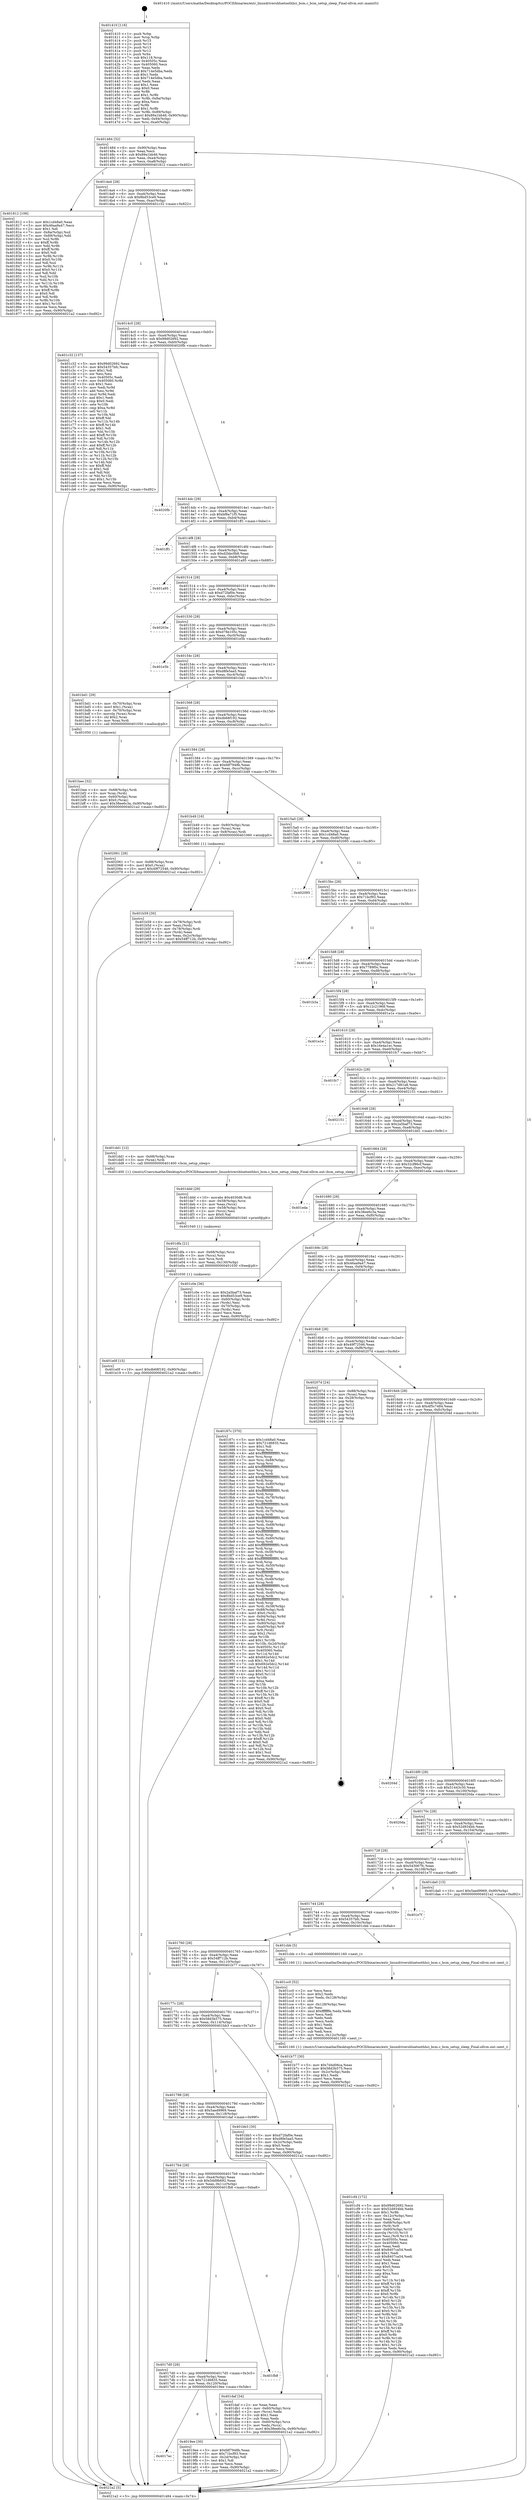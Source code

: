 digraph "0x401410" {
  label = "0x401410 (/mnt/c/Users/mathe/Desktop/tcc/POCII/binaries/extr_linuxdriversbluetoothhci_bcm.c_bcm_setup_sleep_Final-ollvm.out::main(0))"
  labelloc = "t"
  node[shape=record]

  Entry [label="",width=0.3,height=0.3,shape=circle,fillcolor=black,style=filled]
  "0x401484" [label="{
     0x401484 [32]\l
     | [instrs]\l
     &nbsp;&nbsp;0x401484 \<+6\>: mov -0x90(%rbp),%eax\l
     &nbsp;&nbsp;0x40148a \<+2\>: mov %eax,%ecx\l
     &nbsp;&nbsp;0x40148c \<+6\>: sub $0x89a1bb46,%ecx\l
     &nbsp;&nbsp;0x401492 \<+6\>: mov %eax,-0xa4(%rbp)\l
     &nbsp;&nbsp;0x401498 \<+6\>: mov %ecx,-0xa8(%rbp)\l
     &nbsp;&nbsp;0x40149e \<+6\>: je 0000000000401812 \<main+0x402\>\l
  }"]
  "0x401812" [label="{
     0x401812 [106]\l
     | [instrs]\l
     &nbsp;&nbsp;0x401812 \<+5\>: mov $0x1cd48a0,%eax\l
     &nbsp;&nbsp;0x401817 \<+5\>: mov $0x46aa9a47,%ecx\l
     &nbsp;&nbsp;0x40181c \<+2\>: mov $0x1,%dl\l
     &nbsp;&nbsp;0x40181e \<+7\>: mov -0x8a(%rbp),%sil\l
     &nbsp;&nbsp;0x401825 \<+7\>: mov -0x89(%rbp),%dil\l
     &nbsp;&nbsp;0x40182c \<+3\>: mov %sil,%r8b\l
     &nbsp;&nbsp;0x40182f \<+4\>: xor $0xff,%r8b\l
     &nbsp;&nbsp;0x401833 \<+3\>: mov %dil,%r9b\l
     &nbsp;&nbsp;0x401836 \<+4\>: xor $0xff,%r9b\l
     &nbsp;&nbsp;0x40183a \<+3\>: xor $0x0,%dl\l
     &nbsp;&nbsp;0x40183d \<+3\>: mov %r8b,%r10b\l
     &nbsp;&nbsp;0x401840 \<+4\>: and $0x0,%r10b\l
     &nbsp;&nbsp;0x401844 \<+3\>: and %dl,%sil\l
     &nbsp;&nbsp;0x401847 \<+3\>: mov %r9b,%r11b\l
     &nbsp;&nbsp;0x40184a \<+4\>: and $0x0,%r11b\l
     &nbsp;&nbsp;0x40184e \<+3\>: and %dl,%dil\l
     &nbsp;&nbsp;0x401851 \<+3\>: or %sil,%r10b\l
     &nbsp;&nbsp;0x401854 \<+3\>: or %dil,%r11b\l
     &nbsp;&nbsp;0x401857 \<+3\>: xor %r11b,%r10b\l
     &nbsp;&nbsp;0x40185a \<+3\>: or %r9b,%r8b\l
     &nbsp;&nbsp;0x40185d \<+4\>: xor $0xff,%r8b\l
     &nbsp;&nbsp;0x401861 \<+3\>: or $0x0,%dl\l
     &nbsp;&nbsp;0x401864 \<+3\>: and %dl,%r8b\l
     &nbsp;&nbsp;0x401867 \<+3\>: or %r8b,%r10b\l
     &nbsp;&nbsp;0x40186a \<+4\>: test $0x1,%r10b\l
     &nbsp;&nbsp;0x40186e \<+3\>: cmovne %ecx,%eax\l
     &nbsp;&nbsp;0x401871 \<+6\>: mov %eax,-0x90(%rbp)\l
     &nbsp;&nbsp;0x401877 \<+5\>: jmp 00000000004021a2 \<main+0xd92\>\l
  }"]
  "0x4014a4" [label="{
     0x4014a4 [28]\l
     | [instrs]\l
     &nbsp;&nbsp;0x4014a4 \<+5\>: jmp 00000000004014a9 \<main+0x99\>\l
     &nbsp;&nbsp;0x4014a9 \<+6\>: mov -0xa4(%rbp),%eax\l
     &nbsp;&nbsp;0x4014af \<+5\>: sub $0x8bd53ce9,%eax\l
     &nbsp;&nbsp;0x4014b4 \<+6\>: mov %eax,-0xac(%rbp)\l
     &nbsp;&nbsp;0x4014ba \<+6\>: je 0000000000401c32 \<main+0x822\>\l
  }"]
  "0x4021a2" [label="{
     0x4021a2 [5]\l
     | [instrs]\l
     &nbsp;&nbsp;0x4021a2 \<+5\>: jmp 0000000000401484 \<main+0x74\>\l
  }"]
  "0x401410" [label="{
     0x401410 [116]\l
     | [instrs]\l
     &nbsp;&nbsp;0x401410 \<+1\>: push %rbp\l
     &nbsp;&nbsp;0x401411 \<+3\>: mov %rsp,%rbp\l
     &nbsp;&nbsp;0x401414 \<+2\>: push %r15\l
     &nbsp;&nbsp;0x401416 \<+2\>: push %r14\l
     &nbsp;&nbsp;0x401418 \<+2\>: push %r13\l
     &nbsp;&nbsp;0x40141a \<+2\>: push %r12\l
     &nbsp;&nbsp;0x40141c \<+1\>: push %rbx\l
     &nbsp;&nbsp;0x40141d \<+7\>: sub $0x118,%rsp\l
     &nbsp;&nbsp;0x401424 \<+7\>: mov 0x40505c,%eax\l
     &nbsp;&nbsp;0x40142b \<+7\>: mov 0x405060,%ecx\l
     &nbsp;&nbsp;0x401432 \<+2\>: mov %eax,%edx\l
     &nbsp;&nbsp;0x401434 \<+6\>: add $0x714e5dba,%edx\l
     &nbsp;&nbsp;0x40143a \<+3\>: sub $0x1,%edx\l
     &nbsp;&nbsp;0x40143d \<+6\>: sub $0x714e5dba,%edx\l
     &nbsp;&nbsp;0x401443 \<+3\>: imul %edx,%eax\l
     &nbsp;&nbsp;0x401446 \<+3\>: and $0x1,%eax\l
     &nbsp;&nbsp;0x401449 \<+3\>: cmp $0x0,%eax\l
     &nbsp;&nbsp;0x40144c \<+4\>: sete %r8b\l
     &nbsp;&nbsp;0x401450 \<+4\>: and $0x1,%r8b\l
     &nbsp;&nbsp;0x401454 \<+7\>: mov %r8b,-0x8a(%rbp)\l
     &nbsp;&nbsp;0x40145b \<+3\>: cmp $0xa,%ecx\l
     &nbsp;&nbsp;0x40145e \<+4\>: setl %r8b\l
     &nbsp;&nbsp;0x401462 \<+4\>: and $0x1,%r8b\l
     &nbsp;&nbsp;0x401466 \<+7\>: mov %r8b,-0x89(%rbp)\l
     &nbsp;&nbsp;0x40146d \<+10\>: movl $0x89a1bb46,-0x90(%rbp)\l
     &nbsp;&nbsp;0x401477 \<+6\>: mov %edi,-0x94(%rbp)\l
     &nbsp;&nbsp;0x40147d \<+7\>: mov %rsi,-0xa0(%rbp)\l
  }"]
  Exit [label="",width=0.3,height=0.3,shape=circle,fillcolor=black,style=filled,peripheries=2]
  "0x401c32" [label="{
     0x401c32 [137]\l
     | [instrs]\l
     &nbsp;&nbsp;0x401c32 \<+5\>: mov $0x99d02692,%eax\l
     &nbsp;&nbsp;0x401c37 \<+5\>: mov $0x54357bfc,%ecx\l
     &nbsp;&nbsp;0x401c3c \<+2\>: mov $0x1,%dl\l
     &nbsp;&nbsp;0x401c3e \<+2\>: xor %esi,%esi\l
     &nbsp;&nbsp;0x401c40 \<+7\>: mov 0x40505c,%edi\l
     &nbsp;&nbsp;0x401c47 \<+8\>: mov 0x405060,%r8d\l
     &nbsp;&nbsp;0x401c4f \<+3\>: sub $0x1,%esi\l
     &nbsp;&nbsp;0x401c52 \<+3\>: mov %edi,%r9d\l
     &nbsp;&nbsp;0x401c55 \<+3\>: add %esi,%r9d\l
     &nbsp;&nbsp;0x401c58 \<+4\>: imul %r9d,%edi\l
     &nbsp;&nbsp;0x401c5c \<+3\>: and $0x1,%edi\l
     &nbsp;&nbsp;0x401c5f \<+3\>: cmp $0x0,%edi\l
     &nbsp;&nbsp;0x401c62 \<+4\>: sete %r10b\l
     &nbsp;&nbsp;0x401c66 \<+4\>: cmp $0xa,%r8d\l
     &nbsp;&nbsp;0x401c6a \<+4\>: setl %r11b\l
     &nbsp;&nbsp;0x401c6e \<+3\>: mov %r10b,%bl\l
     &nbsp;&nbsp;0x401c71 \<+3\>: xor $0xff,%bl\l
     &nbsp;&nbsp;0x401c74 \<+3\>: mov %r11b,%r14b\l
     &nbsp;&nbsp;0x401c77 \<+4\>: xor $0xff,%r14b\l
     &nbsp;&nbsp;0x401c7b \<+3\>: xor $0x1,%dl\l
     &nbsp;&nbsp;0x401c7e \<+3\>: mov %bl,%r15b\l
     &nbsp;&nbsp;0x401c81 \<+4\>: and $0xff,%r15b\l
     &nbsp;&nbsp;0x401c85 \<+3\>: and %dl,%r10b\l
     &nbsp;&nbsp;0x401c88 \<+3\>: mov %r14b,%r12b\l
     &nbsp;&nbsp;0x401c8b \<+4\>: and $0xff,%r12b\l
     &nbsp;&nbsp;0x401c8f \<+3\>: and %dl,%r11b\l
     &nbsp;&nbsp;0x401c92 \<+3\>: or %r10b,%r15b\l
     &nbsp;&nbsp;0x401c95 \<+3\>: or %r11b,%r12b\l
     &nbsp;&nbsp;0x401c98 \<+3\>: xor %r12b,%r15b\l
     &nbsp;&nbsp;0x401c9b \<+3\>: or %r14b,%bl\l
     &nbsp;&nbsp;0x401c9e \<+3\>: xor $0xff,%bl\l
     &nbsp;&nbsp;0x401ca1 \<+3\>: or $0x1,%dl\l
     &nbsp;&nbsp;0x401ca4 \<+2\>: and %dl,%bl\l
     &nbsp;&nbsp;0x401ca6 \<+3\>: or %bl,%r15b\l
     &nbsp;&nbsp;0x401ca9 \<+4\>: test $0x1,%r15b\l
     &nbsp;&nbsp;0x401cad \<+3\>: cmovne %ecx,%eax\l
     &nbsp;&nbsp;0x401cb0 \<+6\>: mov %eax,-0x90(%rbp)\l
     &nbsp;&nbsp;0x401cb6 \<+5\>: jmp 00000000004021a2 \<main+0xd92\>\l
  }"]
  "0x4014c0" [label="{
     0x4014c0 [28]\l
     | [instrs]\l
     &nbsp;&nbsp;0x4014c0 \<+5\>: jmp 00000000004014c5 \<main+0xb5\>\l
     &nbsp;&nbsp;0x4014c5 \<+6\>: mov -0xa4(%rbp),%eax\l
     &nbsp;&nbsp;0x4014cb \<+5\>: sub $0x99d02692,%eax\l
     &nbsp;&nbsp;0x4014d0 \<+6\>: mov %eax,-0xb0(%rbp)\l
     &nbsp;&nbsp;0x4014d6 \<+6\>: je 00000000004020fb \<main+0xceb\>\l
  }"]
  "0x401e0f" [label="{
     0x401e0f [15]\l
     | [instrs]\l
     &nbsp;&nbsp;0x401e0f \<+10\>: movl $0xdb68f192,-0x90(%rbp)\l
     &nbsp;&nbsp;0x401e19 \<+5\>: jmp 00000000004021a2 \<main+0xd92\>\l
  }"]
  "0x4020fb" [label="{
     0x4020fb\l
  }", style=dashed]
  "0x4014dc" [label="{
     0x4014dc [28]\l
     | [instrs]\l
     &nbsp;&nbsp;0x4014dc \<+5\>: jmp 00000000004014e1 \<main+0xd1\>\l
     &nbsp;&nbsp;0x4014e1 \<+6\>: mov -0xa4(%rbp),%eax\l
     &nbsp;&nbsp;0x4014e7 \<+5\>: sub $0xbf6a71f5,%eax\l
     &nbsp;&nbsp;0x4014ec \<+6\>: mov %eax,-0xb4(%rbp)\l
     &nbsp;&nbsp;0x4014f2 \<+6\>: je 0000000000401ff1 \<main+0xbe1\>\l
  }"]
  "0x401dfa" [label="{
     0x401dfa [21]\l
     | [instrs]\l
     &nbsp;&nbsp;0x401dfa \<+4\>: mov -0x68(%rbp),%rcx\l
     &nbsp;&nbsp;0x401dfe \<+3\>: mov (%rcx),%rcx\l
     &nbsp;&nbsp;0x401e01 \<+3\>: mov %rcx,%rdi\l
     &nbsp;&nbsp;0x401e04 \<+6\>: mov %eax,-0x130(%rbp)\l
     &nbsp;&nbsp;0x401e0a \<+5\>: call 0000000000401030 \<free@plt\>\l
     | [calls]\l
     &nbsp;&nbsp;0x401030 \{1\} (unknown)\l
  }"]
  "0x401ff1" [label="{
     0x401ff1\l
  }", style=dashed]
  "0x4014f8" [label="{
     0x4014f8 [28]\l
     | [instrs]\l
     &nbsp;&nbsp;0x4014f8 \<+5\>: jmp 00000000004014fd \<main+0xed\>\l
     &nbsp;&nbsp;0x4014fd \<+6\>: mov -0xa4(%rbp),%eax\l
     &nbsp;&nbsp;0x401503 \<+5\>: sub $0xd2bbc0b8,%eax\l
     &nbsp;&nbsp;0x401508 \<+6\>: mov %eax,-0xb8(%rbp)\l
     &nbsp;&nbsp;0x40150e \<+6\>: je 0000000000401a95 \<main+0x685\>\l
  }"]
  "0x401ddd" [label="{
     0x401ddd [29]\l
     | [instrs]\l
     &nbsp;&nbsp;0x401ddd \<+10\>: movabs $0x4030d6,%rdi\l
     &nbsp;&nbsp;0x401de7 \<+4\>: mov -0x58(%rbp),%rcx\l
     &nbsp;&nbsp;0x401deb \<+2\>: mov %eax,(%rcx)\l
     &nbsp;&nbsp;0x401ded \<+4\>: mov -0x58(%rbp),%rcx\l
     &nbsp;&nbsp;0x401df1 \<+2\>: mov (%rcx),%esi\l
     &nbsp;&nbsp;0x401df3 \<+2\>: mov $0x0,%al\l
     &nbsp;&nbsp;0x401df5 \<+5\>: call 0000000000401040 \<printf@plt\>\l
     | [calls]\l
     &nbsp;&nbsp;0x401040 \{1\} (unknown)\l
  }"]
  "0x401a95" [label="{
     0x401a95\l
  }", style=dashed]
  "0x401514" [label="{
     0x401514 [28]\l
     | [instrs]\l
     &nbsp;&nbsp;0x401514 \<+5\>: jmp 0000000000401519 \<main+0x109\>\l
     &nbsp;&nbsp;0x401519 \<+6\>: mov -0xa4(%rbp),%eax\l
     &nbsp;&nbsp;0x40151f \<+5\>: sub $0xd72faf0e,%eax\l
     &nbsp;&nbsp;0x401524 \<+6\>: mov %eax,-0xbc(%rbp)\l
     &nbsp;&nbsp;0x40152a \<+6\>: je 000000000040203e \<main+0xc2e\>\l
  }"]
  "0x401cf4" [label="{
     0x401cf4 [172]\l
     | [instrs]\l
     &nbsp;&nbsp;0x401cf4 \<+5\>: mov $0x99d02692,%ecx\l
     &nbsp;&nbsp;0x401cf9 \<+5\>: mov $0x52d934bb,%edx\l
     &nbsp;&nbsp;0x401cfe \<+3\>: mov $0x1,%r8b\l
     &nbsp;&nbsp;0x401d01 \<+6\>: mov -0x12c(%rbp),%esi\l
     &nbsp;&nbsp;0x401d07 \<+3\>: imul %eax,%esi\l
     &nbsp;&nbsp;0x401d0a \<+4\>: mov -0x68(%rbp),%r9\l
     &nbsp;&nbsp;0x401d0e \<+3\>: mov (%r9),%r9\l
     &nbsp;&nbsp;0x401d11 \<+4\>: mov -0x60(%rbp),%r10\l
     &nbsp;&nbsp;0x401d15 \<+3\>: movslq (%r10),%r10\l
     &nbsp;&nbsp;0x401d18 \<+4\>: mov %esi,(%r9,%r10,4)\l
     &nbsp;&nbsp;0x401d1c \<+7\>: mov 0x40505c,%eax\l
     &nbsp;&nbsp;0x401d23 \<+7\>: mov 0x405060,%esi\l
     &nbsp;&nbsp;0x401d2a \<+2\>: mov %eax,%edi\l
     &nbsp;&nbsp;0x401d2c \<+6\>: add $0x8407ca54,%edi\l
     &nbsp;&nbsp;0x401d32 \<+3\>: sub $0x1,%edi\l
     &nbsp;&nbsp;0x401d35 \<+6\>: sub $0x8407ca54,%edi\l
     &nbsp;&nbsp;0x401d3b \<+3\>: imul %edi,%eax\l
     &nbsp;&nbsp;0x401d3e \<+3\>: and $0x1,%eax\l
     &nbsp;&nbsp;0x401d41 \<+3\>: cmp $0x0,%eax\l
     &nbsp;&nbsp;0x401d44 \<+4\>: sete %r11b\l
     &nbsp;&nbsp;0x401d48 \<+3\>: cmp $0xa,%esi\l
     &nbsp;&nbsp;0x401d4b \<+3\>: setl %bl\l
     &nbsp;&nbsp;0x401d4e \<+3\>: mov %r11b,%r14b\l
     &nbsp;&nbsp;0x401d51 \<+4\>: xor $0xff,%r14b\l
     &nbsp;&nbsp;0x401d55 \<+3\>: mov %bl,%r15b\l
     &nbsp;&nbsp;0x401d58 \<+4\>: xor $0xff,%r15b\l
     &nbsp;&nbsp;0x401d5c \<+4\>: xor $0x0,%r8b\l
     &nbsp;&nbsp;0x401d60 \<+3\>: mov %r14b,%r12b\l
     &nbsp;&nbsp;0x401d63 \<+4\>: and $0x0,%r12b\l
     &nbsp;&nbsp;0x401d67 \<+3\>: and %r8b,%r11b\l
     &nbsp;&nbsp;0x401d6a \<+3\>: mov %r15b,%r13b\l
     &nbsp;&nbsp;0x401d6d \<+4\>: and $0x0,%r13b\l
     &nbsp;&nbsp;0x401d71 \<+3\>: and %r8b,%bl\l
     &nbsp;&nbsp;0x401d74 \<+3\>: or %r11b,%r12b\l
     &nbsp;&nbsp;0x401d77 \<+3\>: or %bl,%r13b\l
     &nbsp;&nbsp;0x401d7a \<+3\>: xor %r13b,%r12b\l
     &nbsp;&nbsp;0x401d7d \<+3\>: or %r15b,%r14b\l
     &nbsp;&nbsp;0x401d80 \<+4\>: xor $0xff,%r14b\l
     &nbsp;&nbsp;0x401d84 \<+4\>: or $0x0,%r8b\l
     &nbsp;&nbsp;0x401d88 \<+3\>: and %r8b,%r14b\l
     &nbsp;&nbsp;0x401d8b \<+3\>: or %r14b,%r12b\l
     &nbsp;&nbsp;0x401d8e \<+4\>: test $0x1,%r12b\l
     &nbsp;&nbsp;0x401d92 \<+3\>: cmovne %edx,%ecx\l
     &nbsp;&nbsp;0x401d95 \<+6\>: mov %ecx,-0x90(%rbp)\l
     &nbsp;&nbsp;0x401d9b \<+5\>: jmp 00000000004021a2 \<main+0xd92\>\l
  }"]
  "0x40203e" [label="{
     0x40203e\l
  }", style=dashed]
  "0x401530" [label="{
     0x401530 [28]\l
     | [instrs]\l
     &nbsp;&nbsp;0x401530 \<+5\>: jmp 0000000000401535 \<main+0x125\>\l
     &nbsp;&nbsp;0x401535 \<+6\>: mov -0xa4(%rbp),%eax\l
     &nbsp;&nbsp;0x40153b \<+5\>: sub $0xd78e105c,%eax\l
     &nbsp;&nbsp;0x401540 \<+6\>: mov %eax,-0xc0(%rbp)\l
     &nbsp;&nbsp;0x401546 \<+6\>: je 0000000000401e5b \<main+0xa4b\>\l
  }"]
  "0x401cc0" [label="{
     0x401cc0 [52]\l
     | [instrs]\l
     &nbsp;&nbsp;0x401cc0 \<+2\>: xor %ecx,%ecx\l
     &nbsp;&nbsp;0x401cc2 \<+5\>: mov $0x2,%edx\l
     &nbsp;&nbsp;0x401cc7 \<+6\>: mov %edx,-0x128(%rbp)\l
     &nbsp;&nbsp;0x401ccd \<+1\>: cltd\l
     &nbsp;&nbsp;0x401cce \<+6\>: mov -0x128(%rbp),%esi\l
     &nbsp;&nbsp;0x401cd4 \<+2\>: idiv %esi\l
     &nbsp;&nbsp;0x401cd6 \<+6\>: imul $0xfffffffe,%edx,%edx\l
     &nbsp;&nbsp;0x401cdc \<+2\>: mov %ecx,%edi\l
     &nbsp;&nbsp;0x401cde \<+2\>: sub %edx,%edi\l
     &nbsp;&nbsp;0x401ce0 \<+2\>: mov %ecx,%edx\l
     &nbsp;&nbsp;0x401ce2 \<+3\>: sub $0x1,%edx\l
     &nbsp;&nbsp;0x401ce5 \<+2\>: add %edx,%edi\l
     &nbsp;&nbsp;0x401ce7 \<+2\>: sub %edi,%ecx\l
     &nbsp;&nbsp;0x401ce9 \<+6\>: mov %ecx,-0x12c(%rbp)\l
     &nbsp;&nbsp;0x401cef \<+5\>: call 0000000000401160 \<next_i\>\l
     | [calls]\l
     &nbsp;&nbsp;0x401160 \{1\} (/mnt/c/Users/mathe/Desktop/tcc/POCII/binaries/extr_linuxdriversbluetoothhci_bcm.c_bcm_setup_sleep_Final-ollvm.out::next_i)\l
  }"]
  "0x401e5b" [label="{
     0x401e5b\l
  }", style=dashed]
  "0x40154c" [label="{
     0x40154c [28]\l
     | [instrs]\l
     &nbsp;&nbsp;0x40154c \<+5\>: jmp 0000000000401551 \<main+0x141\>\l
     &nbsp;&nbsp;0x401551 \<+6\>: mov -0xa4(%rbp),%eax\l
     &nbsp;&nbsp;0x401557 \<+5\>: sub $0xd8fe5aa5,%eax\l
     &nbsp;&nbsp;0x40155c \<+6\>: mov %eax,-0xc4(%rbp)\l
     &nbsp;&nbsp;0x401562 \<+6\>: je 0000000000401bd1 \<main+0x7c1\>\l
  }"]
  "0x401bee" [label="{
     0x401bee [32]\l
     | [instrs]\l
     &nbsp;&nbsp;0x401bee \<+4\>: mov -0x68(%rbp),%rdi\l
     &nbsp;&nbsp;0x401bf2 \<+3\>: mov %rax,(%rdi)\l
     &nbsp;&nbsp;0x401bf5 \<+4\>: mov -0x60(%rbp),%rax\l
     &nbsp;&nbsp;0x401bf9 \<+6\>: movl $0x0,(%rax)\l
     &nbsp;&nbsp;0x401bff \<+10\>: movl $0x38ee6c3a,-0x90(%rbp)\l
     &nbsp;&nbsp;0x401c09 \<+5\>: jmp 00000000004021a2 \<main+0xd92\>\l
  }"]
  "0x401bd1" [label="{
     0x401bd1 [29]\l
     | [instrs]\l
     &nbsp;&nbsp;0x401bd1 \<+4\>: mov -0x70(%rbp),%rax\l
     &nbsp;&nbsp;0x401bd5 \<+6\>: movl $0x1,(%rax)\l
     &nbsp;&nbsp;0x401bdb \<+4\>: mov -0x70(%rbp),%rax\l
     &nbsp;&nbsp;0x401bdf \<+3\>: movslq (%rax),%rax\l
     &nbsp;&nbsp;0x401be2 \<+4\>: shl $0x2,%rax\l
     &nbsp;&nbsp;0x401be6 \<+3\>: mov %rax,%rdi\l
     &nbsp;&nbsp;0x401be9 \<+5\>: call 0000000000401050 \<malloc@plt\>\l
     | [calls]\l
     &nbsp;&nbsp;0x401050 \{1\} (unknown)\l
  }"]
  "0x401568" [label="{
     0x401568 [28]\l
     | [instrs]\l
     &nbsp;&nbsp;0x401568 \<+5\>: jmp 000000000040156d \<main+0x15d\>\l
     &nbsp;&nbsp;0x40156d \<+6\>: mov -0xa4(%rbp),%eax\l
     &nbsp;&nbsp;0x401573 \<+5\>: sub $0xdb68f192,%eax\l
     &nbsp;&nbsp;0x401578 \<+6\>: mov %eax,-0xc8(%rbp)\l
     &nbsp;&nbsp;0x40157e \<+6\>: je 0000000000402061 \<main+0xc51\>\l
  }"]
  "0x401b59" [label="{
     0x401b59 [30]\l
     | [instrs]\l
     &nbsp;&nbsp;0x401b59 \<+4\>: mov -0x78(%rbp),%rdi\l
     &nbsp;&nbsp;0x401b5d \<+2\>: mov %eax,(%rdi)\l
     &nbsp;&nbsp;0x401b5f \<+4\>: mov -0x78(%rbp),%rdi\l
     &nbsp;&nbsp;0x401b63 \<+2\>: mov (%rdi),%eax\l
     &nbsp;&nbsp;0x401b65 \<+3\>: mov %eax,-0x2c(%rbp)\l
     &nbsp;&nbsp;0x401b68 \<+10\>: movl $0x54ff712b,-0x90(%rbp)\l
     &nbsp;&nbsp;0x401b72 \<+5\>: jmp 00000000004021a2 \<main+0xd92\>\l
  }"]
  "0x402061" [label="{
     0x402061 [28]\l
     | [instrs]\l
     &nbsp;&nbsp;0x402061 \<+7\>: mov -0x88(%rbp),%rax\l
     &nbsp;&nbsp;0x402068 \<+6\>: movl $0x0,(%rax)\l
     &nbsp;&nbsp;0x40206e \<+10\>: movl $0x49f72546,-0x90(%rbp)\l
     &nbsp;&nbsp;0x402078 \<+5\>: jmp 00000000004021a2 \<main+0xd92\>\l
  }"]
  "0x401584" [label="{
     0x401584 [28]\l
     | [instrs]\l
     &nbsp;&nbsp;0x401584 \<+5\>: jmp 0000000000401589 \<main+0x179\>\l
     &nbsp;&nbsp;0x401589 \<+6\>: mov -0xa4(%rbp),%eax\l
     &nbsp;&nbsp;0x40158f \<+5\>: sub $0xfdf7948b,%eax\l
     &nbsp;&nbsp;0x401594 \<+6\>: mov %eax,-0xcc(%rbp)\l
     &nbsp;&nbsp;0x40159a \<+6\>: je 0000000000401b49 \<main+0x739\>\l
  }"]
  "0x4017ec" [label="{
     0x4017ec\l
  }", style=dashed]
  "0x401b49" [label="{
     0x401b49 [16]\l
     | [instrs]\l
     &nbsp;&nbsp;0x401b49 \<+4\>: mov -0x80(%rbp),%rax\l
     &nbsp;&nbsp;0x401b4d \<+3\>: mov (%rax),%rax\l
     &nbsp;&nbsp;0x401b50 \<+4\>: mov 0x8(%rax),%rdi\l
     &nbsp;&nbsp;0x401b54 \<+5\>: call 0000000000401060 \<atoi@plt\>\l
     | [calls]\l
     &nbsp;&nbsp;0x401060 \{1\} (unknown)\l
  }"]
  "0x4015a0" [label="{
     0x4015a0 [28]\l
     | [instrs]\l
     &nbsp;&nbsp;0x4015a0 \<+5\>: jmp 00000000004015a5 \<main+0x195\>\l
     &nbsp;&nbsp;0x4015a5 \<+6\>: mov -0xa4(%rbp),%eax\l
     &nbsp;&nbsp;0x4015ab \<+5\>: sub $0x1cd48a0,%eax\l
     &nbsp;&nbsp;0x4015b0 \<+6\>: mov %eax,-0xd0(%rbp)\l
     &nbsp;&nbsp;0x4015b6 \<+6\>: je 0000000000402095 \<main+0xc85\>\l
  }"]
  "0x4019ee" [label="{
     0x4019ee [30]\l
     | [instrs]\l
     &nbsp;&nbsp;0x4019ee \<+5\>: mov $0xfdf7948b,%eax\l
     &nbsp;&nbsp;0x4019f3 \<+5\>: mov $0x71bcf93,%ecx\l
     &nbsp;&nbsp;0x4019f8 \<+3\>: mov -0x2d(%rbp),%dl\l
     &nbsp;&nbsp;0x4019fb \<+3\>: test $0x1,%dl\l
     &nbsp;&nbsp;0x4019fe \<+3\>: cmovne %ecx,%eax\l
     &nbsp;&nbsp;0x401a01 \<+6\>: mov %eax,-0x90(%rbp)\l
     &nbsp;&nbsp;0x401a07 \<+5\>: jmp 00000000004021a2 \<main+0xd92\>\l
  }"]
  "0x402095" [label="{
     0x402095\l
  }", style=dashed]
  "0x4015bc" [label="{
     0x4015bc [28]\l
     | [instrs]\l
     &nbsp;&nbsp;0x4015bc \<+5\>: jmp 00000000004015c1 \<main+0x1b1\>\l
     &nbsp;&nbsp;0x4015c1 \<+6\>: mov -0xa4(%rbp),%eax\l
     &nbsp;&nbsp;0x4015c7 \<+5\>: sub $0x71bcf93,%eax\l
     &nbsp;&nbsp;0x4015cc \<+6\>: mov %eax,-0xd4(%rbp)\l
     &nbsp;&nbsp;0x4015d2 \<+6\>: je 0000000000401a0c \<main+0x5fc\>\l
  }"]
  "0x4017d0" [label="{
     0x4017d0 [28]\l
     | [instrs]\l
     &nbsp;&nbsp;0x4017d0 \<+5\>: jmp 00000000004017d5 \<main+0x3c5\>\l
     &nbsp;&nbsp;0x4017d5 \<+6\>: mov -0xa4(%rbp),%eax\l
     &nbsp;&nbsp;0x4017db \<+5\>: sub $0x721d6835,%eax\l
     &nbsp;&nbsp;0x4017e0 \<+6\>: mov %eax,-0x120(%rbp)\l
     &nbsp;&nbsp;0x4017e6 \<+6\>: je 00000000004019ee \<main+0x5de\>\l
  }"]
  "0x401a0c" [label="{
     0x401a0c\l
  }", style=dashed]
  "0x4015d8" [label="{
     0x4015d8 [28]\l
     | [instrs]\l
     &nbsp;&nbsp;0x4015d8 \<+5\>: jmp 00000000004015dd \<main+0x1cd\>\l
     &nbsp;&nbsp;0x4015dd \<+6\>: mov -0xa4(%rbp),%eax\l
     &nbsp;&nbsp;0x4015e3 \<+5\>: sub $0x7789f0c,%eax\l
     &nbsp;&nbsp;0x4015e8 \<+6\>: mov %eax,-0xd8(%rbp)\l
     &nbsp;&nbsp;0x4015ee \<+6\>: je 0000000000401b3a \<main+0x72a\>\l
  }"]
  "0x401fb8" [label="{
     0x401fb8\l
  }", style=dashed]
  "0x401b3a" [label="{
     0x401b3a\l
  }", style=dashed]
  "0x4015f4" [label="{
     0x4015f4 [28]\l
     | [instrs]\l
     &nbsp;&nbsp;0x4015f4 \<+5\>: jmp 00000000004015f9 \<main+0x1e9\>\l
     &nbsp;&nbsp;0x4015f9 \<+6\>: mov -0xa4(%rbp),%eax\l
     &nbsp;&nbsp;0x4015ff \<+5\>: sub $0x12c21968,%eax\l
     &nbsp;&nbsp;0x401604 \<+6\>: mov %eax,-0xdc(%rbp)\l
     &nbsp;&nbsp;0x40160a \<+6\>: je 0000000000401e1e \<main+0xa0e\>\l
  }"]
  "0x4017b4" [label="{
     0x4017b4 [28]\l
     | [instrs]\l
     &nbsp;&nbsp;0x4017b4 \<+5\>: jmp 00000000004017b9 \<main+0x3a9\>\l
     &nbsp;&nbsp;0x4017b9 \<+6\>: mov -0xa4(%rbp),%eax\l
     &nbsp;&nbsp;0x4017bf \<+5\>: sub $0x5dd9b692,%eax\l
     &nbsp;&nbsp;0x4017c4 \<+6\>: mov %eax,-0x11c(%rbp)\l
     &nbsp;&nbsp;0x4017ca \<+6\>: je 0000000000401fb8 \<main+0xba8\>\l
  }"]
  "0x401e1e" [label="{
     0x401e1e\l
  }", style=dashed]
  "0x401610" [label="{
     0x401610 [28]\l
     | [instrs]\l
     &nbsp;&nbsp;0x401610 \<+5\>: jmp 0000000000401615 \<main+0x205\>\l
     &nbsp;&nbsp;0x401615 \<+6\>: mov -0xa4(%rbp),%eax\l
     &nbsp;&nbsp;0x40161b \<+5\>: sub $0x16e4a1ec,%eax\l
     &nbsp;&nbsp;0x401620 \<+6\>: mov %eax,-0xe0(%rbp)\l
     &nbsp;&nbsp;0x401626 \<+6\>: je 0000000000401fc7 \<main+0xbb7\>\l
  }"]
  "0x401daf" [label="{
     0x401daf [34]\l
     | [instrs]\l
     &nbsp;&nbsp;0x401daf \<+2\>: xor %eax,%eax\l
     &nbsp;&nbsp;0x401db1 \<+4\>: mov -0x60(%rbp),%rcx\l
     &nbsp;&nbsp;0x401db5 \<+2\>: mov (%rcx),%edx\l
     &nbsp;&nbsp;0x401db7 \<+3\>: sub $0x1,%eax\l
     &nbsp;&nbsp;0x401dba \<+2\>: sub %eax,%edx\l
     &nbsp;&nbsp;0x401dbc \<+4\>: mov -0x60(%rbp),%rcx\l
     &nbsp;&nbsp;0x401dc0 \<+2\>: mov %edx,(%rcx)\l
     &nbsp;&nbsp;0x401dc2 \<+10\>: movl $0x38ee6c3a,-0x90(%rbp)\l
     &nbsp;&nbsp;0x401dcc \<+5\>: jmp 00000000004021a2 \<main+0xd92\>\l
  }"]
  "0x401fc7" [label="{
     0x401fc7\l
  }", style=dashed]
  "0x40162c" [label="{
     0x40162c [28]\l
     | [instrs]\l
     &nbsp;&nbsp;0x40162c \<+5\>: jmp 0000000000401631 \<main+0x221\>\l
     &nbsp;&nbsp;0x401631 \<+6\>: mov -0xa4(%rbp),%eax\l
     &nbsp;&nbsp;0x401637 \<+5\>: sub $0x217d81a8,%eax\l
     &nbsp;&nbsp;0x40163c \<+6\>: mov %eax,-0xe4(%rbp)\l
     &nbsp;&nbsp;0x401642 \<+6\>: je 0000000000402151 \<main+0xd41\>\l
  }"]
  "0x401798" [label="{
     0x401798 [28]\l
     | [instrs]\l
     &nbsp;&nbsp;0x401798 \<+5\>: jmp 000000000040179d \<main+0x38d\>\l
     &nbsp;&nbsp;0x40179d \<+6\>: mov -0xa4(%rbp),%eax\l
     &nbsp;&nbsp;0x4017a3 \<+5\>: sub $0x5aed9969,%eax\l
     &nbsp;&nbsp;0x4017a8 \<+6\>: mov %eax,-0x118(%rbp)\l
     &nbsp;&nbsp;0x4017ae \<+6\>: je 0000000000401daf \<main+0x99f\>\l
  }"]
  "0x402151" [label="{
     0x402151\l
  }", style=dashed]
  "0x401648" [label="{
     0x401648 [28]\l
     | [instrs]\l
     &nbsp;&nbsp;0x401648 \<+5\>: jmp 000000000040164d \<main+0x23d\>\l
     &nbsp;&nbsp;0x40164d \<+6\>: mov -0xa4(%rbp),%eax\l
     &nbsp;&nbsp;0x401653 \<+5\>: sub $0x2a5baf73,%eax\l
     &nbsp;&nbsp;0x401658 \<+6\>: mov %eax,-0xe8(%rbp)\l
     &nbsp;&nbsp;0x40165e \<+6\>: je 0000000000401dd1 \<main+0x9c1\>\l
  }"]
  "0x401bb3" [label="{
     0x401bb3 [30]\l
     | [instrs]\l
     &nbsp;&nbsp;0x401bb3 \<+5\>: mov $0xd72faf0e,%eax\l
     &nbsp;&nbsp;0x401bb8 \<+5\>: mov $0xd8fe5aa5,%ecx\l
     &nbsp;&nbsp;0x401bbd \<+3\>: mov -0x2c(%rbp),%edx\l
     &nbsp;&nbsp;0x401bc0 \<+3\>: cmp $0x0,%edx\l
     &nbsp;&nbsp;0x401bc3 \<+3\>: cmove %ecx,%eax\l
     &nbsp;&nbsp;0x401bc6 \<+6\>: mov %eax,-0x90(%rbp)\l
     &nbsp;&nbsp;0x401bcc \<+5\>: jmp 00000000004021a2 \<main+0xd92\>\l
  }"]
  "0x401dd1" [label="{
     0x401dd1 [12]\l
     | [instrs]\l
     &nbsp;&nbsp;0x401dd1 \<+4\>: mov -0x68(%rbp),%rax\l
     &nbsp;&nbsp;0x401dd5 \<+3\>: mov (%rax),%rdi\l
     &nbsp;&nbsp;0x401dd8 \<+5\>: call 0000000000401400 \<bcm_setup_sleep\>\l
     | [calls]\l
     &nbsp;&nbsp;0x401400 \{1\} (/mnt/c/Users/mathe/Desktop/tcc/POCII/binaries/extr_linuxdriversbluetoothhci_bcm.c_bcm_setup_sleep_Final-ollvm.out::bcm_setup_sleep)\l
  }"]
  "0x401664" [label="{
     0x401664 [28]\l
     | [instrs]\l
     &nbsp;&nbsp;0x401664 \<+5\>: jmp 0000000000401669 \<main+0x259\>\l
     &nbsp;&nbsp;0x401669 \<+6\>: mov -0xa4(%rbp),%eax\l
     &nbsp;&nbsp;0x40166f \<+5\>: sub $0x32cf86cf,%eax\l
     &nbsp;&nbsp;0x401674 \<+6\>: mov %eax,-0xec(%rbp)\l
     &nbsp;&nbsp;0x40167a \<+6\>: je 0000000000401eda \<main+0xaca\>\l
  }"]
  "0x40177c" [label="{
     0x40177c [28]\l
     | [instrs]\l
     &nbsp;&nbsp;0x40177c \<+5\>: jmp 0000000000401781 \<main+0x371\>\l
     &nbsp;&nbsp;0x401781 \<+6\>: mov -0xa4(%rbp),%eax\l
     &nbsp;&nbsp;0x401787 \<+5\>: sub $0x58d3b575,%eax\l
     &nbsp;&nbsp;0x40178c \<+6\>: mov %eax,-0x114(%rbp)\l
     &nbsp;&nbsp;0x401792 \<+6\>: je 0000000000401bb3 \<main+0x7a3\>\l
  }"]
  "0x401eda" [label="{
     0x401eda\l
  }", style=dashed]
  "0x401680" [label="{
     0x401680 [28]\l
     | [instrs]\l
     &nbsp;&nbsp;0x401680 \<+5\>: jmp 0000000000401685 \<main+0x275\>\l
     &nbsp;&nbsp;0x401685 \<+6\>: mov -0xa4(%rbp),%eax\l
     &nbsp;&nbsp;0x40168b \<+5\>: sub $0x38ee6c3a,%eax\l
     &nbsp;&nbsp;0x401690 \<+6\>: mov %eax,-0xf0(%rbp)\l
     &nbsp;&nbsp;0x401696 \<+6\>: je 0000000000401c0e \<main+0x7fe\>\l
  }"]
  "0x401b77" [label="{
     0x401b77 [30]\l
     | [instrs]\l
     &nbsp;&nbsp;0x401b77 \<+5\>: mov $0x7d4d06ca,%eax\l
     &nbsp;&nbsp;0x401b7c \<+5\>: mov $0x58d3b575,%ecx\l
     &nbsp;&nbsp;0x401b81 \<+3\>: mov -0x2c(%rbp),%edx\l
     &nbsp;&nbsp;0x401b84 \<+3\>: cmp $0x1,%edx\l
     &nbsp;&nbsp;0x401b87 \<+3\>: cmovl %ecx,%eax\l
     &nbsp;&nbsp;0x401b8a \<+6\>: mov %eax,-0x90(%rbp)\l
     &nbsp;&nbsp;0x401b90 \<+5\>: jmp 00000000004021a2 \<main+0xd92\>\l
  }"]
  "0x401c0e" [label="{
     0x401c0e [36]\l
     | [instrs]\l
     &nbsp;&nbsp;0x401c0e \<+5\>: mov $0x2a5baf73,%eax\l
     &nbsp;&nbsp;0x401c13 \<+5\>: mov $0x8bd53ce9,%ecx\l
     &nbsp;&nbsp;0x401c18 \<+4\>: mov -0x60(%rbp),%rdx\l
     &nbsp;&nbsp;0x401c1c \<+2\>: mov (%rdx),%esi\l
     &nbsp;&nbsp;0x401c1e \<+4\>: mov -0x70(%rbp),%rdx\l
     &nbsp;&nbsp;0x401c22 \<+2\>: cmp (%rdx),%esi\l
     &nbsp;&nbsp;0x401c24 \<+3\>: cmovl %ecx,%eax\l
     &nbsp;&nbsp;0x401c27 \<+6\>: mov %eax,-0x90(%rbp)\l
     &nbsp;&nbsp;0x401c2d \<+5\>: jmp 00000000004021a2 \<main+0xd92\>\l
  }"]
  "0x40169c" [label="{
     0x40169c [28]\l
     | [instrs]\l
     &nbsp;&nbsp;0x40169c \<+5\>: jmp 00000000004016a1 \<main+0x291\>\l
     &nbsp;&nbsp;0x4016a1 \<+6\>: mov -0xa4(%rbp),%eax\l
     &nbsp;&nbsp;0x4016a7 \<+5\>: sub $0x46aa9a47,%eax\l
     &nbsp;&nbsp;0x4016ac \<+6\>: mov %eax,-0xf4(%rbp)\l
     &nbsp;&nbsp;0x4016b2 \<+6\>: je 000000000040187c \<main+0x46c\>\l
  }"]
  "0x401760" [label="{
     0x401760 [28]\l
     | [instrs]\l
     &nbsp;&nbsp;0x401760 \<+5\>: jmp 0000000000401765 \<main+0x355\>\l
     &nbsp;&nbsp;0x401765 \<+6\>: mov -0xa4(%rbp),%eax\l
     &nbsp;&nbsp;0x40176b \<+5\>: sub $0x54ff712b,%eax\l
     &nbsp;&nbsp;0x401770 \<+6\>: mov %eax,-0x110(%rbp)\l
     &nbsp;&nbsp;0x401776 \<+6\>: je 0000000000401b77 \<main+0x767\>\l
  }"]
  "0x40187c" [label="{
     0x40187c [370]\l
     | [instrs]\l
     &nbsp;&nbsp;0x40187c \<+5\>: mov $0x1cd48a0,%eax\l
     &nbsp;&nbsp;0x401881 \<+5\>: mov $0x721d6835,%ecx\l
     &nbsp;&nbsp;0x401886 \<+2\>: mov $0x1,%dl\l
     &nbsp;&nbsp;0x401888 \<+3\>: mov %rsp,%rsi\l
     &nbsp;&nbsp;0x40188b \<+4\>: add $0xfffffffffffffff0,%rsi\l
     &nbsp;&nbsp;0x40188f \<+3\>: mov %rsi,%rsp\l
     &nbsp;&nbsp;0x401892 \<+7\>: mov %rsi,-0x88(%rbp)\l
     &nbsp;&nbsp;0x401899 \<+3\>: mov %rsp,%rsi\l
     &nbsp;&nbsp;0x40189c \<+4\>: add $0xfffffffffffffff0,%rsi\l
     &nbsp;&nbsp;0x4018a0 \<+3\>: mov %rsi,%rsp\l
     &nbsp;&nbsp;0x4018a3 \<+3\>: mov %rsp,%rdi\l
     &nbsp;&nbsp;0x4018a6 \<+4\>: add $0xfffffffffffffff0,%rdi\l
     &nbsp;&nbsp;0x4018aa \<+3\>: mov %rdi,%rsp\l
     &nbsp;&nbsp;0x4018ad \<+4\>: mov %rdi,-0x80(%rbp)\l
     &nbsp;&nbsp;0x4018b1 \<+3\>: mov %rsp,%rdi\l
     &nbsp;&nbsp;0x4018b4 \<+4\>: add $0xfffffffffffffff0,%rdi\l
     &nbsp;&nbsp;0x4018b8 \<+3\>: mov %rdi,%rsp\l
     &nbsp;&nbsp;0x4018bb \<+4\>: mov %rdi,-0x78(%rbp)\l
     &nbsp;&nbsp;0x4018bf \<+3\>: mov %rsp,%rdi\l
     &nbsp;&nbsp;0x4018c2 \<+4\>: add $0xfffffffffffffff0,%rdi\l
     &nbsp;&nbsp;0x4018c6 \<+3\>: mov %rdi,%rsp\l
     &nbsp;&nbsp;0x4018c9 \<+4\>: mov %rdi,-0x70(%rbp)\l
     &nbsp;&nbsp;0x4018cd \<+3\>: mov %rsp,%rdi\l
     &nbsp;&nbsp;0x4018d0 \<+4\>: add $0xfffffffffffffff0,%rdi\l
     &nbsp;&nbsp;0x4018d4 \<+3\>: mov %rdi,%rsp\l
     &nbsp;&nbsp;0x4018d7 \<+4\>: mov %rdi,-0x68(%rbp)\l
     &nbsp;&nbsp;0x4018db \<+3\>: mov %rsp,%rdi\l
     &nbsp;&nbsp;0x4018de \<+4\>: add $0xfffffffffffffff0,%rdi\l
     &nbsp;&nbsp;0x4018e2 \<+3\>: mov %rdi,%rsp\l
     &nbsp;&nbsp;0x4018e5 \<+4\>: mov %rdi,-0x60(%rbp)\l
     &nbsp;&nbsp;0x4018e9 \<+3\>: mov %rsp,%rdi\l
     &nbsp;&nbsp;0x4018ec \<+4\>: add $0xfffffffffffffff0,%rdi\l
     &nbsp;&nbsp;0x4018f0 \<+3\>: mov %rdi,%rsp\l
     &nbsp;&nbsp;0x4018f3 \<+4\>: mov %rdi,-0x58(%rbp)\l
     &nbsp;&nbsp;0x4018f7 \<+3\>: mov %rsp,%rdi\l
     &nbsp;&nbsp;0x4018fa \<+4\>: add $0xfffffffffffffff0,%rdi\l
     &nbsp;&nbsp;0x4018fe \<+3\>: mov %rdi,%rsp\l
     &nbsp;&nbsp;0x401901 \<+4\>: mov %rdi,-0x50(%rbp)\l
     &nbsp;&nbsp;0x401905 \<+3\>: mov %rsp,%rdi\l
     &nbsp;&nbsp;0x401908 \<+4\>: add $0xfffffffffffffff0,%rdi\l
     &nbsp;&nbsp;0x40190c \<+3\>: mov %rdi,%rsp\l
     &nbsp;&nbsp;0x40190f \<+4\>: mov %rdi,-0x48(%rbp)\l
     &nbsp;&nbsp;0x401913 \<+3\>: mov %rsp,%rdi\l
     &nbsp;&nbsp;0x401916 \<+4\>: add $0xfffffffffffffff0,%rdi\l
     &nbsp;&nbsp;0x40191a \<+3\>: mov %rdi,%rsp\l
     &nbsp;&nbsp;0x40191d \<+4\>: mov %rdi,-0x40(%rbp)\l
     &nbsp;&nbsp;0x401921 \<+3\>: mov %rsp,%rdi\l
     &nbsp;&nbsp;0x401924 \<+4\>: add $0xfffffffffffffff0,%rdi\l
     &nbsp;&nbsp;0x401928 \<+3\>: mov %rdi,%rsp\l
     &nbsp;&nbsp;0x40192b \<+4\>: mov %rdi,-0x38(%rbp)\l
     &nbsp;&nbsp;0x40192f \<+7\>: mov -0x88(%rbp),%rdi\l
     &nbsp;&nbsp;0x401936 \<+6\>: movl $0x0,(%rdi)\l
     &nbsp;&nbsp;0x40193c \<+7\>: mov -0x94(%rbp),%r8d\l
     &nbsp;&nbsp;0x401943 \<+3\>: mov %r8d,(%rsi)\l
     &nbsp;&nbsp;0x401946 \<+4\>: mov -0x80(%rbp),%rdi\l
     &nbsp;&nbsp;0x40194a \<+7\>: mov -0xa0(%rbp),%r9\l
     &nbsp;&nbsp;0x401951 \<+3\>: mov %r9,(%rdi)\l
     &nbsp;&nbsp;0x401954 \<+3\>: cmpl $0x2,(%rsi)\l
     &nbsp;&nbsp;0x401957 \<+4\>: setne %r10b\l
     &nbsp;&nbsp;0x40195b \<+4\>: and $0x1,%r10b\l
     &nbsp;&nbsp;0x40195f \<+4\>: mov %r10b,-0x2d(%rbp)\l
     &nbsp;&nbsp;0x401963 \<+8\>: mov 0x40505c,%r11d\l
     &nbsp;&nbsp;0x40196b \<+7\>: mov 0x405060,%ebx\l
     &nbsp;&nbsp;0x401972 \<+3\>: mov %r11d,%r14d\l
     &nbsp;&nbsp;0x401975 \<+7\>: add $0x692e5dc2,%r14d\l
     &nbsp;&nbsp;0x40197c \<+4\>: sub $0x1,%r14d\l
     &nbsp;&nbsp;0x401980 \<+7\>: sub $0x692e5dc2,%r14d\l
     &nbsp;&nbsp;0x401987 \<+4\>: imul %r14d,%r11d\l
     &nbsp;&nbsp;0x40198b \<+4\>: and $0x1,%r11d\l
     &nbsp;&nbsp;0x40198f \<+4\>: cmp $0x0,%r11d\l
     &nbsp;&nbsp;0x401993 \<+4\>: sete %r10b\l
     &nbsp;&nbsp;0x401997 \<+3\>: cmp $0xa,%ebx\l
     &nbsp;&nbsp;0x40199a \<+4\>: setl %r15b\l
     &nbsp;&nbsp;0x40199e \<+3\>: mov %r10b,%r12b\l
     &nbsp;&nbsp;0x4019a1 \<+4\>: xor $0xff,%r12b\l
     &nbsp;&nbsp;0x4019a5 \<+3\>: mov %r15b,%r13b\l
     &nbsp;&nbsp;0x4019a8 \<+4\>: xor $0xff,%r13b\l
     &nbsp;&nbsp;0x4019ac \<+3\>: xor $0x0,%dl\l
     &nbsp;&nbsp;0x4019af \<+3\>: mov %r12b,%sil\l
     &nbsp;&nbsp;0x4019b2 \<+4\>: and $0x0,%sil\l
     &nbsp;&nbsp;0x4019b6 \<+3\>: and %dl,%r10b\l
     &nbsp;&nbsp;0x4019b9 \<+3\>: mov %r13b,%dil\l
     &nbsp;&nbsp;0x4019bc \<+4\>: and $0x0,%dil\l
     &nbsp;&nbsp;0x4019c0 \<+3\>: and %dl,%r15b\l
     &nbsp;&nbsp;0x4019c3 \<+3\>: or %r10b,%sil\l
     &nbsp;&nbsp;0x4019c6 \<+3\>: or %r15b,%dil\l
     &nbsp;&nbsp;0x4019c9 \<+3\>: xor %dil,%sil\l
     &nbsp;&nbsp;0x4019cc \<+3\>: or %r13b,%r12b\l
     &nbsp;&nbsp;0x4019cf \<+4\>: xor $0xff,%r12b\l
     &nbsp;&nbsp;0x4019d3 \<+3\>: or $0x0,%dl\l
     &nbsp;&nbsp;0x4019d6 \<+3\>: and %dl,%r12b\l
     &nbsp;&nbsp;0x4019d9 \<+3\>: or %r12b,%sil\l
     &nbsp;&nbsp;0x4019dc \<+4\>: test $0x1,%sil\l
     &nbsp;&nbsp;0x4019e0 \<+3\>: cmovne %ecx,%eax\l
     &nbsp;&nbsp;0x4019e3 \<+6\>: mov %eax,-0x90(%rbp)\l
     &nbsp;&nbsp;0x4019e9 \<+5\>: jmp 00000000004021a2 \<main+0xd92\>\l
  }"]
  "0x4016b8" [label="{
     0x4016b8 [28]\l
     | [instrs]\l
     &nbsp;&nbsp;0x4016b8 \<+5\>: jmp 00000000004016bd \<main+0x2ad\>\l
     &nbsp;&nbsp;0x4016bd \<+6\>: mov -0xa4(%rbp),%eax\l
     &nbsp;&nbsp;0x4016c3 \<+5\>: sub $0x49f72546,%eax\l
     &nbsp;&nbsp;0x4016c8 \<+6\>: mov %eax,-0xf8(%rbp)\l
     &nbsp;&nbsp;0x4016ce \<+6\>: je 000000000040207d \<main+0xc6d\>\l
  }"]
  "0x401cbb" [label="{
     0x401cbb [5]\l
     | [instrs]\l
     &nbsp;&nbsp;0x401cbb \<+5\>: call 0000000000401160 \<next_i\>\l
     | [calls]\l
     &nbsp;&nbsp;0x401160 \{1\} (/mnt/c/Users/mathe/Desktop/tcc/POCII/binaries/extr_linuxdriversbluetoothhci_bcm.c_bcm_setup_sleep_Final-ollvm.out::next_i)\l
  }"]
  "0x401744" [label="{
     0x401744 [28]\l
     | [instrs]\l
     &nbsp;&nbsp;0x401744 \<+5\>: jmp 0000000000401749 \<main+0x339\>\l
     &nbsp;&nbsp;0x401749 \<+6\>: mov -0xa4(%rbp),%eax\l
     &nbsp;&nbsp;0x40174f \<+5\>: sub $0x54357bfc,%eax\l
     &nbsp;&nbsp;0x401754 \<+6\>: mov %eax,-0x10c(%rbp)\l
     &nbsp;&nbsp;0x40175a \<+6\>: je 0000000000401cbb \<main+0x8ab\>\l
  }"]
  "0x40207d" [label="{
     0x40207d [24]\l
     | [instrs]\l
     &nbsp;&nbsp;0x40207d \<+7\>: mov -0x88(%rbp),%rax\l
     &nbsp;&nbsp;0x402084 \<+2\>: mov (%rax),%eax\l
     &nbsp;&nbsp;0x402086 \<+4\>: lea -0x28(%rbp),%rsp\l
     &nbsp;&nbsp;0x40208a \<+1\>: pop %rbx\l
     &nbsp;&nbsp;0x40208b \<+2\>: pop %r12\l
     &nbsp;&nbsp;0x40208d \<+2\>: pop %r13\l
     &nbsp;&nbsp;0x40208f \<+2\>: pop %r14\l
     &nbsp;&nbsp;0x402091 \<+2\>: pop %r15\l
     &nbsp;&nbsp;0x402093 \<+1\>: pop %rbp\l
     &nbsp;&nbsp;0x402094 \<+1\>: ret\l
  }"]
  "0x4016d4" [label="{
     0x4016d4 [28]\l
     | [instrs]\l
     &nbsp;&nbsp;0x4016d4 \<+5\>: jmp 00000000004016d9 \<main+0x2c9\>\l
     &nbsp;&nbsp;0x4016d9 \<+6\>: mov -0xa4(%rbp),%eax\l
     &nbsp;&nbsp;0x4016df \<+5\>: sub $0x4f5c7484,%eax\l
     &nbsp;&nbsp;0x4016e4 \<+6\>: mov %eax,-0xfc(%rbp)\l
     &nbsp;&nbsp;0x4016ea \<+6\>: je 000000000040204d \<main+0xc3d\>\l
  }"]
  "0x401e7f" [label="{
     0x401e7f\l
  }", style=dashed]
  "0x40204d" [label="{
     0x40204d\l
  }", style=dashed]
  "0x4016f0" [label="{
     0x4016f0 [28]\l
     | [instrs]\l
     &nbsp;&nbsp;0x4016f0 \<+5\>: jmp 00000000004016f5 \<main+0x2e5\>\l
     &nbsp;&nbsp;0x4016f5 \<+6\>: mov -0xa4(%rbp),%eax\l
     &nbsp;&nbsp;0x4016fb \<+5\>: sub $0x51443c30,%eax\l
     &nbsp;&nbsp;0x401700 \<+6\>: mov %eax,-0x100(%rbp)\l
     &nbsp;&nbsp;0x401706 \<+6\>: je 00000000004020da \<main+0xcca\>\l
  }"]
  "0x401728" [label="{
     0x401728 [28]\l
     | [instrs]\l
     &nbsp;&nbsp;0x401728 \<+5\>: jmp 000000000040172d \<main+0x31d\>\l
     &nbsp;&nbsp;0x40172d \<+6\>: mov -0xa4(%rbp),%eax\l
     &nbsp;&nbsp;0x401733 \<+5\>: sub $0x543067fc,%eax\l
     &nbsp;&nbsp;0x401738 \<+6\>: mov %eax,-0x108(%rbp)\l
     &nbsp;&nbsp;0x40173e \<+6\>: je 0000000000401e7f \<main+0xa6f\>\l
  }"]
  "0x4020da" [label="{
     0x4020da\l
  }", style=dashed]
  "0x40170c" [label="{
     0x40170c [28]\l
     | [instrs]\l
     &nbsp;&nbsp;0x40170c \<+5\>: jmp 0000000000401711 \<main+0x301\>\l
     &nbsp;&nbsp;0x401711 \<+6\>: mov -0xa4(%rbp),%eax\l
     &nbsp;&nbsp;0x401717 \<+5\>: sub $0x52d934bb,%eax\l
     &nbsp;&nbsp;0x40171c \<+6\>: mov %eax,-0x104(%rbp)\l
     &nbsp;&nbsp;0x401722 \<+6\>: je 0000000000401da0 \<main+0x990\>\l
  }"]
  "0x401da0" [label="{
     0x401da0 [15]\l
     | [instrs]\l
     &nbsp;&nbsp;0x401da0 \<+10\>: movl $0x5aed9969,-0x90(%rbp)\l
     &nbsp;&nbsp;0x401daa \<+5\>: jmp 00000000004021a2 \<main+0xd92\>\l
  }"]
  Entry -> "0x401410" [label=" 1"]
  "0x401484" -> "0x401812" [label=" 1"]
  "0x401484" -> "0x4014a4" [label=" 15"]
  "0x401812" -> "0x4021a2" [label=" 1"]
  "0x401410" -> "0x401484" [label=" 1"]
  "0x4021a2" -> "0x401484" [label=" 15"]
  "0x40207d" -> Exit [label=" 1"]
  "0x4014a4" -> "0x401c32" [label=" 1"]
  "0x4014a4" -> "0x4014c0" [label=" 14"]
  "0x402061" -> "0x4021a2" [label=" 1"]
  "0x4014c0" -> "0x4020fb" [label=" 0"]
  "0x4014c0" -> "0x4014dc" [label=" 14"]
  "0x401e0f" -> "0x4021a2" [label=" 1"]
  "0x4014dc" -> "0x401ff1" [label=" 0"]
  "0x4014dc" -> "0x4014f8" [label=" 14"]
  "0x401dfa" -> "0x401e0f" [label=" 1"]
  "0x4014f8" -> "0x401a95" [label=" 0"]
  "0x4014f8" -> "0x401514" [label=" 14"]
  "0x401ddd" -> "0x401dfa" [label=" 1"]
  "0x401514" -> "0x40203e" [label=" 0"]
  "0x401514" -> "0x401530" [label=" 14"]
  "0x401dd1" -> "0x401ddd" [label=" 1"]
  "0x401530" -> "0x401e5b" [label=" 0"]
  "0x401530" -> "0x40154c" [label=" 14"]
  "0x401daf" -> "0x4021a2" [label=" 1"]
  "0x40154c" -> "0x401bd1" [label=" 1"]
  "0x40154c" -> "0x401568" [label=" 13"]
  "0x401da0" -> "0x4021a2" [label=" 1"]
  "0x401568" -> "0x402061" [label=" 1"]
  "0x401568" -> "0x401584" [label=" 12"]
  "0x401cf4" -> "0x4021a2" [label=" 1"]
  "0x401584" -> "0x401b49" [label=" 1"]
  "0x401584" -> "0x4015a0" [label=" 11"]
  "0x401cc0" -> "0x401cf4" [label=" 1"]
  "0x4015a0" -> "0x402095" [label=" 0"]
  "0x4015a0" -> "0x4015bc" [label=" 11"]
  "0x401cbb" -> "0x401cc0" [label=" 1"]
  "0x4015bc" -> "0x401a0c" [label=" 0"]
  "0x4015bc" -> "0x4015d8" [label=" 11"]
  "0x401c0e" -> "0x4021a2" [label=" 2"]
  "0x4015d8" -> "0x401b3a" [label=" 0"]
  "0x4015d8" -> "0x4015f4" [label=" 11"]
  "0x401bee" -> "0x4021a2" [label=" 1"]
  "0x4015f4" -> "0x401e1e" [label=" 0"]
  "0x4015f4" -> "0x401610" [label=" 11"]
  "0x401bb3" -> "0x4021a2" [label=" 1"]
  "0x401610" -> "0x401fc7" [label=" 0"]
  "0x401610" -> "0x40162c" [label=" 11"]
  "0x401b77" -> "0x4021a2" [label=" 1"]
  "0x40162c" -> "0x402151" [label=" 0"]
  "0x40162c" -> "0x401648" [label=" 11"]
  "0x401b49" -> "0x401b59" [label=" 1"]
  "0x401648" -> "0x401dd1" [label=" 1"]
  "0x401648" -> "0x401664" [label=" 10"]
  "0x4019ee" -> "0x4021a2" [label=" 1"]
  "0x401664" -> "0x401eda" [label=" 0"]
  "0x401664" -> "0x401680" [label=" 10"]
  "0x4017d0" -> "0x4019ee" [label=" 1"]
  "0x401680" -> "0x401c0e" [label=" 2"]
  "0x401680" -> "0x40169c" [label=" 8"]
  "0x401c32" -> "0x4021a2" [label=" 1"]
  "0x40169c" -> "0x40187c" [label=" 1"]
  "0x40169c" -> "0x4016b8" [label=" 7"]
  "0x4017b4" -> "0x401fb8" [label=" 0"]
  "0x40187c" -> "0x4021a2" [label=" 1"]
  "0x401bd1" -> "0x401bee" [label=" 1"]
  "0x4016b8" -> "0x40207d" [label=" 1"]
  "0x4016b8" -> "0x4016d4" [label=" 6"]
  "0x401798" -> "0x401daf" [label=" 1"]
  "0x4016d4" -> "0x40204d" [label=" 0"]
  "0x4016d4" -> "0x4016f0" [label=" 6"]
  "0x401b59" -> "0x4021a2" [label=" 1"]
  "0x4016f0" -> "0x4020da" [label=" 0"]
  "0x4016f0" -> "0x40170c" [label=" 6"]
  "0x40177c" -> "0x401bb3" [label=" 1"]
  "0x40170c" -> "0x401da0" [label=" 1"]
  "0x40170c" -> "0x401728" [label=" 5"]
  "0x40177c" -> "0x401798" [label=" 2"]
  "0x401728" -> "0x401e7f" [label=" 0"]
  "0x401728" -> "0x401744" [label=" 5"]
  "0x401798" -> "0x4017b4" [label=" 1"]
  "0x401744" -> "0x401cbb" [label=" 1"]
  "0x401744" -> "0x401760" [label=" 4"]
  "0x4017b4" -> "0x4017d0" [label=" 1"]
  "0x401760" -> "0x401b77" [label=" 1"]
  "0x401760" -> "0x40177c" [label=" 3"]
  "0x4017d0" -> "0x4017ec" [label=" 0"]
}
